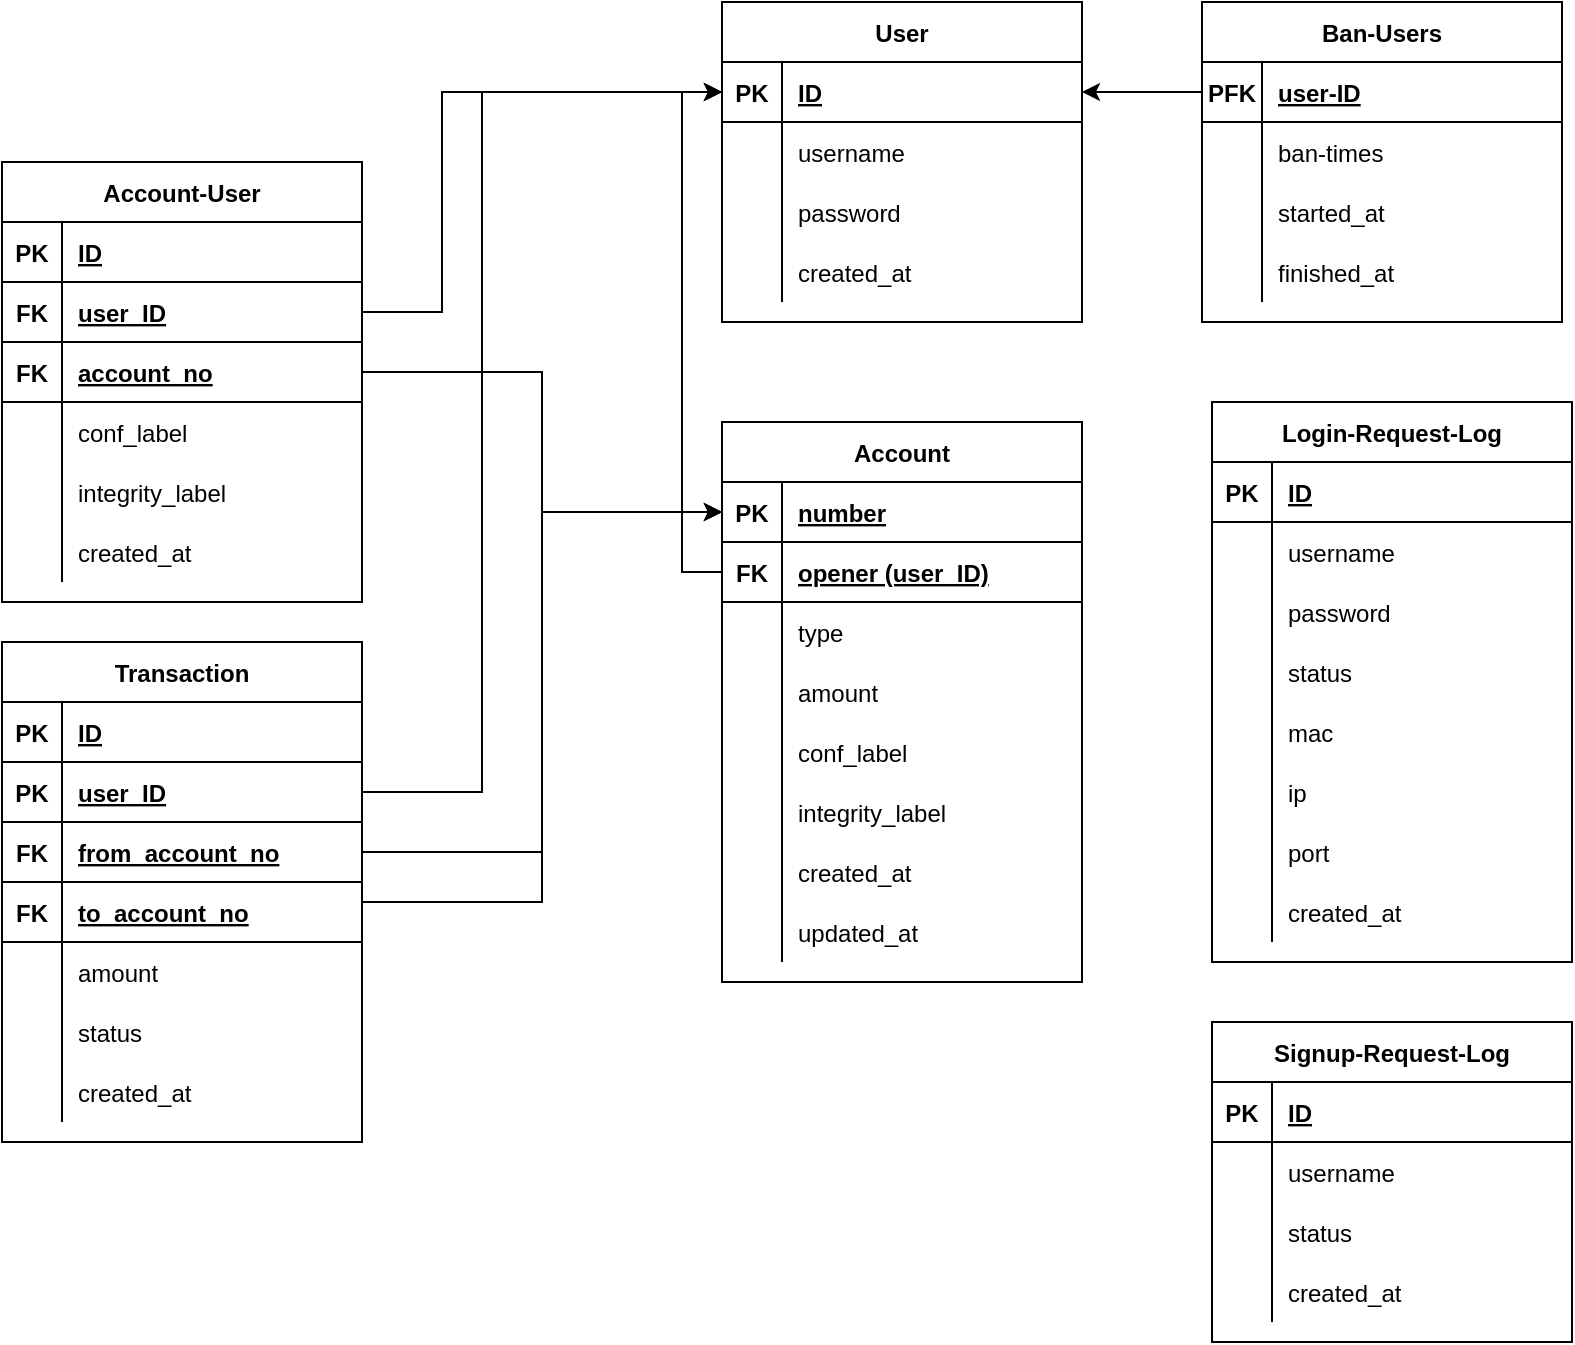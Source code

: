 <mxfile version="14.6.13" type="device"><diagram id="GqwguXFXtGPmnfYMjRIP" name="Page-1"><mxGraphModel dx="1422" dy="820" grid="1" gridSize="10" guides="1" tooltips="1" connect="1" arrows="1" fold="1" page="1" pageScale="1" pageWidth="850" pageHeight="1100" math="0" shadow="0"><root><mxCell id="0"/><mxCell id="1" parent="0"/><mxCell id="7In85iplF78f6FGEB32c-14" value="User" style="shape=table;startSize=30;container=1;collapsible=1;childLayout=tableLayout;fixedRows=1;rowLines=0;fontStyle=1;align=center;resizeLast=1;" vertex="1" parent="1"><mxGeometry x="380" y="50" width="180" height="160" as="geometry"/></mxCell><mxCell id="7In85iplF78f6FGEB32c-15" value="" style="shape=partialRectangle;collapsible=0;dropTarget=0;pointerEvents=0;fillColor=none;top=0;left=0;bottom=1;right=0;points=[[0,0.5],[1,0.5]];portConstraint=eastwest;" vertex="1" parent="7In85iplF78f6FGEB32c-14"><mxGeometry y="30" width="180" height="30" as="geometry"/></mxCell><mxCell id="7In85iplF78f6FGEB32c-16" value="PK" style="shape=partialRectangle;connectable=0;fillColor=none;top=0;left=0;bottom=0;right=0;fontStyle=1;overflow=hidden;" vertex="1" parent="7In85iplF78f6FGEB32c-15"><mxGeometry width="30" height="30" as="geometry"/></mxCell><mxCell id="7In85iplF78f6FGEB32c-17" value="ID" style="shape=partialRectangle;connectable=0;fillColor=none;top=0;left=0;bottom=0;right=0;align=left;spacingLeft=6;fontStyle=5;overflow=hidden;" vertex="1" parent="7In85iplF78f6FGEB32c-15"><mxGeometry x="30" width="150" height="30" as="geometry"/></mxCell><mxCell id="7In85iplF78f6FGEB32c-18" value="" style="shape=partialRectangle;collapsible=0;dropTarget=0;pointerEvents=0;fillColor=none;top=0;left=0;bottom=0;right=0;points=[[0,0.5],[1,0.5]];portConstraint=eastwest;" vertex="1" parent="7In85iplF78f6FGEB32c-14"><mxGeometry y="60" width="180" height="30" as="geometry"/></mxCell><mxCell id="7In85iplF78f6FGEB32c-19" value="" style="shape=partialRectangle;connectable=0;fillColor=none;top=0;left=0;bottom=0;right=0;editable=1;overflow=hidden;" vertex="1" parent="7In85iplF78f6FGEB32c-18"><mxGeometry width="30" height="30" as="geometry"/></mxCell><mxCell id="7In85iplF78f6FGEB32c-20" value="username" style="shape=partialRectangle;connectable=0;fillColor=none;top=0;left=0;bottom=0;right=0;align=left;spacingLeft=6;overflow=hidden;" vertex="1" parent="7In85iplF78f6FGEB32c-18"><mxGeometry x="30" width="150" height="30" as="geometry"/></mxCell><mxCell id="7In85iplF78f6FGEB32c-21" value="" style="shape=partialRectangle;collapsible=0;dropTarget=0;pointerEvents=0;fillColor=none;top=0;left=0;bottom=0;right=0;points=[[0,0.5],[1,0.5]];portConstraint=eastwest;" vertex="1" parent="7In85iplF78f6FGEB32c-14"><mxGeometry y="90" width="180" height="30" as="geometry"/></mxCell><mxCell id="7In85iplF78f6FGEB32c-22" value="" style="shape=partialRectangle;connectable=0;fillColor=none;top=0;left=0;bottom=0;right=0;editable=1;overflow=hidden;" vertex="1" parent="7In85iplF78f6FGEB32c-21"><mxGeometry width="30" height="30" as="geometry"/></mxCell><mxCell id="7In85iplF78f6FGEB32c-23" value="password" style="shape=partialRectangle;connectable=0;fillColor=none;top=0;left=0;bottom=0;right=0;align=left;spacingLeft=6;overflow=hidden;" vertex="1" parent="7In85iplF78f6FGEB32c-21"><mxGeometry x="30" width="150" height="30" as="geometry"/></mxCell><mxCell id="7In85iplF78f6FGEB32c-27" value="" style="shape=partialRectangle;collapsible=0;dropTarget=0;pointerEvents=0;fillColor=none;top=0;left=0;bottom=0;right=0;points=[[0,0.5],[1,0.5]];portConstraint=eastwest;" vertex="1" parent="7In85iplF78f6FGEB32c-14"><mxGeometry y="120" width="180" height="30" as="geometry"/></mxCell><mxCell id="7In85iplF78f6FGEB32c-28" value="" style="shape=partialRectangle;connectable=0;fillColor=none;top=0;left=0;bottom=0;right=0;editable=1;overflow=hidden;" vertex="1" parent="7In85iplF78f6FGEB32c-27"><mxGeometry width="30" height="30" as="geometry"/></mxCell><mxCell id="7In85iplF78f6FGEB32c-29" value="created_at" style="shape=partialRectangle;connectable=0;fillColor=none;top=0;left=0;bottom=0;right=0;align=left;spacingLeft=6;overflow=hidden;" vertex="1" parent="7In85iplF78f6FGEB32c-27"><mxGeometry x="30" width="150" height="30" as="geometry"/></mxCell><mxCell id="7In85iplF78f6FGEB32c-30" value="Signup-Request-Log" style="shape=table;startSize=30;container=1;collapsible=1;childLayout=tableLayout;fixedRows=1;rowLines=0;fontStyle=1;align=center;resizeLast=1;" vertex="1" parent="1"><mxGeometry x="625" y="560" width="180" height="160" as="geometry"/></mxCell><mxCell id="7In85iplF78f6FGEB32c-31" value="" style="shape=partialRectangle;collapsible=0;dropTarget=0;pointerEvents=0;fillColor=none;top=0;left=0;bottom=1;right=0;points=[[0,0.5],[1,0.5]];portConstraint=eastwest;" vertex="1" parent="7In85iplF78f6FGEB32c-30"><mxGeometry y="30" width="180" height="30" as="geometry"/></mxCell><mxCell id="7In85iplF78f6FGEB32c-32" value="PK" style="shape=partialRectangle;connectable=0;fillColor=none;top=0;left=0;bottom=0;right=0;fontStyle=1;overflow=hidden;" vertex="1" parent="7In85iplF78f6FGEB32c-31"><mxGeometry width="30" height="30" as="geometry"/></mxCell><mxCell id="7In85iplF78f6FGEB32c-33" value="ID" style="shape=partialRectangle;connectable=0;fillColor=none;top=0;left=0;bottom=0;right=0;align=left;spacingLeft=6;fontStyle=5;overflow=hidden;" vertex="1" parent="7In85iplF78f6FGEB32c-31"><mxGeometry x="30" width="150" height="30" as="geometry"/></mxCell><mxCell id="7In85iplF78f6FGEB32c-34" value="" style="shape=partialRectangle;collapsible=0;dropTarget=0;pointerEvents=0;fillColor=none;top=0;left=0;bottom=0;right=0;points=[[0,0.5],[1,0.5]];portConstraint=eastwest;" vertex="1" parent="7In85iplF78f6FGEB32c-30"><mxGeometry y="60" width="180" height="30" as="geometry"/></mxCell><mxCell id="7In85iplF78f6FGEB32c-35" value="" style="shape=partialRectangle;connectable=0;fillColor=none;top=0;left=0;bottom=0;right=0;editable=1;overflow=hidden;" vertex="1" parent="7In85iplF78f6FGEB32c-34"><mxGeometry width="30" height="30" as="geometry"/></mxCell><mxCell id="7In85iplF78f6FGEB32c-36" value="username" style="shape=partialRectangle;connectable=0;fillColor=none;top=0;left=0;bottom=0;right=0;align=left;spacingLeft=6;overflow=hidden;" vertex="1" parent="7In85iplF78f6FGEB32c-34"><mxGeometry x="30" width="150" height="30" as="geometry"/></mxCell><mxCell id="7In85iplF78f6FGEB32c-37" value="" style="shape=partialRectangle;collapsible=0;dropTarget=0;pointerEvents=0;fillColor=none;top=0;left=0;bottom=0;right=0;points=[[0,0.5],[1,0.5]];portConstraint=eastwest;" vertex="1" parent="7In85iplF78f6FGEB32c-30"><mxGeometry y="90" width="180" height="30" as="geometry"/></mxCell><mxCell id="7In85iplF78f6FGEB32c-38" value="" style="shape=partialRectangle;connectable=0;fillColor=none;top=0;left=0;bottom=0;right=0;editable=1;overflow=hidden;" vertex="1" parent="7In85iplF78f6FGEB32c-37"><mxGeometry width="30" height="30" as="geometry"/></mxCell><mxCell id="7In85iplF78f6FGEB32c-39" value="status" style="shape=partialRectangle;connectable=0;fillColor=none;top=0;left=0;bottom=0;right=0;align=left;spacingLeft=6;overflow=hidden;" vertex="1" parent="7In85iplF78f6FGEB32c-37"><mxGeometry x="30" width="150" height="30" as="geometry"/></mxCell><mxCell id="7In85iplF78f6FGEB32c-40" value="" style="shape=partialRectangle;collapsible=0;dropTarget=0;pointerEvents=0;fillColor=none;top=0;left=0;bottom=0;right=0;points=[[0,0.5],[1,0.5]];portConstraint=eastwest;" vertex="1" parent="7In85iplF78f6FGEB32c-30"><mxGeometry y="120" width="180" height="30" as="geometry"/></mxCell><mxCell id="7In85iplF78f6FGEB32c-41" value="" style="shape=partialRectangle;connectable=0;fillColor=none;top=0;left=0;bottom=0;right=0;editable=1;overflow=hidden;" vertex="1" parent="7In85iplF78f6FGEB32c-40"><mxGeometry width="30" height="30" as="geometry"/></mxCell><mxCell id="7In85iplF78f6FGEB32c-42" value="created_at" style="shape=partialRectangle;connectable=0;fillColor=none;top=0;left=0;bottom=0;right=0;align=left;spacingLeft=6;overflow=hidden;" vertex="1" parent="7In85iplF78f6FGEB32c-40"><mxGeometry x="30" width="150" height="30" as="geometry"/></mxCell><mxCell id="7In85iplF78f6FGEB32c-69" value="Login-Request-Log" style="shape=table;startSize=30;container=1;collapsible=1;childLayout=tableLayout;fixedRows=1;rowLines=0;fontStyle=1;align=center;resizeLast=1;" vertex="1" parent="1"><mxGeometry x="625" y="250" width="180" height="280" as="geometry"/></mxCell><mxCell id="7In85iplF78f6FGEB32c-70" value="" style="shape=partialRectangle;collapsible=0;dropTarget=0;pointerEvents=0;fillColor=none;top=0;left=0;bottom=1;right=0;points=[[0,0.5],[1,0.5]];portConstraint=eastwest;" vertex="1" parent="7In85iplF78f6FGEB32c-69"><mxGeometry y="30" width="180" height="30" as="geometry"/></mxCell><mxCell id="7In85iplF78f6FGEB32c-71" value="PK" style="shape=partialRectangle;connectable=0;fillColor=none;top=0;left=0;bottom=0;right=0;fontStyle=1;overflow=hidden;" vertex="1" parent="7In85iplF78f6FGEB32c-70"><mxGeometry width="30" height="30" as="geometry"/></mxCell><mxCell id="7In85iplF78f6FGEB32c-72" value="ID" style="shape=partialRectangle;connectable=0;fillColor=none;top=0;left=0;bottom=0;right=0;align=left;spacingLeft=6;fontStyle=5;overflow=hidden;" vertex="1" parent="7In85iplF78f6FGEB32c-70"><mxGeometry x="30" width="150" height="30" as="geometry"/></mxCell><mxCell id="7In85iplF78f6FGEB32c-73" value="" style="shape=partialRectangle;collapsible=0;dropTarget=0;pointerEvents=0;fillColor=none;top=0;left=0;bottom=0;right=0;points=[[0,0.5],[1,0.5]];portConstraint=eastwest;" vertex="1" parent="7In85iplF78f6FGEB32c-69"><mxGeometry y="60" width="180" height="30" as="geometry"/></mxCell><mxCell id="7In85iplF78f6FGEB32c-74" value="" style="shape=partialRectangle;connectable=0;fillColor=none;top=0;left=0;bottom=0;right=0;editable=1;overflow=hidden;" vertex="1" parent="7In85iplF78f6FGEB32c-73"><mxGeometry width="30" height="30" as="geometry"/></mxCell><mxCell id="7In85iplF78f6FGEB32c-75" value="username" style="shape=partialRectangle;connectable=0;fillColor=none;top=0;left=0;bottom=0;right=0;align=left;spacingLeft=6;overflow=hidden;" vertex="1" parent="7In85iplF78f6FGEB32c-73"><mxGeometry x="30" width="150" height="30" as="geometry"/></mxCell><mxCell id="7In85iplF78f6FGEB32c-82" value="" style="shape=partialRectangle;collapsible=0;dropTarget=0;pointerEvents=0;fillColor=none;top=0;left=0;bottom=0;right=0;points=[[0,0.5],[1,0.5]];portConstraint=eastwest;" vertex="1" parent="7In85iplF78f6FGEB32c-69"><mxGeometry y="90" width="180" height="30" as="geometry"/></mxCell><mxCell id="7In85iplF78f6FGEB32c-83" value="" style="shape=partialRectangle;connectable=0;fillColor=none;top=0;left=0;bottom=0;right=0;editable=1;overflow=hidden;" vertex="1" parent="7In85iplF78f6FGEB32c-82"><mxGeometry width="30" height="30" as="geometry"/></mxCell><mxCell id="7In85iplF78f6FGEB32c-84" value="password" style="shape=partialRectangle;connectable=0;fillColor=none;top=0;left=0;bottom=0;right=0;align=left;spacingLeft=6;overflow=hidden;" vertex="1" parent="7In85iplF78f6FGEB32c-82"><mxGeometry x="30" width="150" height="30" as="geometry"/></mxCell><mxCell id="7In85iplF78f6FGEB32c-76" value="" style="shape=partialRectangle;collapsible=0;dropTarget=0;pointerEvents=0;fillColor=none;top=0;left=0;bottom=0;right=0;points=[[0,0.5],[1,0.5]];portConstraint=eastwest;" vertex="1" parent="7In85iplF78f6FGEB32c-69"><mxGeometry y="120" width="180" height="30" as="geometry"/></mxCell><mxCell id="7In85iplF78f6FGEB32c-77" value="" style="shape=partialRectangle;connectable=0;fillColor=none;top=0;left=0;bottom=0;right=0;editable=1;overflow=hidden;" vertex="1" parent="7In85iplF78f6FGEB32c-76"><mxGeometry width="30" height="30" as="geometry"/></mxCell><mxCell id="7In85iplF78f6FGEB32c-78" value="status" style="shape=partialRectangle;connectable=0;fillColor=none;top=0;left=0;bottom=0;right=0;align=left;spacingLeft=6;overflow=hidden;" vertex="1" parent="7In85iplF78f6FGEB32c-76"><mxGeometry x="30" width="150" height="30" as="geometry"/></mxCell><mxCell id="7In85iplF78f6FGEB32c-91" value="" style="shape=partialRectangle;collapsible=0;dropTarget=0;pointerEvents=0;fillColor=none;top=0;left=0;bottom=0;right=0;points=[[0,0.5],[1,0.5]];portConstraint=eastwest;" vertex="1" parent="7In85iplF78f6FGEB32c-69"><mxGeometry y="150" width="180" height="30" as="geometry"/></mxCell><mxCell id="7In85iplF78f6FGEB32c-92" value="" style="shape=partialRectangle;connectable=0;fillColor=none;top=0;left=0;bottom=0;right=0;editable=1;overflow=hidden;" vertex="1" parent="7In85iplF78f6FGEB32c-91"><mxGeometry width="30" height="30" as="geometry"/></mxCell><mxCell id="7In85iplF78f6FGEB32c-93" value="mac" style="shape=partialRectangle;connectable=0;fillColor=none;top=0;left=0;bottom=0;right=0;align=left;spacingLeft=6;overflow=hidden;" vertex="1" parent="7In85iplF78f6FGEB32c-91"><mxGeometry x="30" width="150" height="30" as="geometry"/></mxCell><mxCell id="7In85iplF78f6FGEB32c-85" value="" style="shape=partialRectangle;collapsible=0;dropTarget=0;pointerEvents=0;fillColor=none;top=0;left=0;bottom=0;right=0;points=[[0,0.5],[1,0.5]];portConstraint=eastwest;" vertex="1" parent="7In85iplF78f6FGEB32c-69"><mxGeometry y="180" width="180" height="30" as="geometry"/></mxCell><mxCell id="7In85iplF78f6FGEB32c-86" value="" style="shape=partialRectangle;connectable=0;fillColor=none;top=0;left=0;bottom=0;right=0;editable=1;overflow=hidden;" vertex="1" parent="7In85iplF78f6FGEB32c-85"><mxGeometry width="30" height="30" as="geometry"/></mxCell><mxCell id="7In85iplF78f6FGEB32c-87" value="ip" style="shape=partialRectangle;connectable=0;fillColor=none;top=0;left=0;bottom=0;right=0;align=left;spacingLeft=6;overflow=hidden;" vertex="1" parent="7In85iplF78f6FGEB32c-85"><mxGeometry x="30" width="150" height="30" as="geometry"/></mxCell><mxCell id="7In85iplF78f6FGEB32c-88" value="" style="shape=partialRectangle;collapsible=0;dropTarget=0;pointerEvents=0;fillColor=none;top=0;left=0;bottom=0;right=0;points=[[0,0.5],[1,0.5]];portConstraint=eastwest;" vertex="1" parent="7In85iplF78f6FGEB32c-69"><mxGeometry y="210" width="180" height="30" as="geometry"/></mxCell><mxCell id="7In85iplF78f6FGEB32c-89" value="" style="shape=partialRectangle;connectable=0;fillColor=none;top=0;left=0;bottom=0;right=0;editable=1;overflow=hidden;" vertex="1" parent="7In85iplF78f6FGEB32c-88"><mxGeometry width="30" height="30" as="geometry"/></mxCell><mxCell id="7In85iplF78f6FGEB32c-90" value="port" style="shape=partialRectangle;connectable=0;fillColor=none;top=0;left=0;bottom=0;right=0;align=left;spacingLeft=6;overflow=hidden;" vertex="1" parent="7In85iplF78f6FGEB32c-88"><mxGeometry x="30" width="150" height="30" as="geometry"/></mxCell><mxCell id="7In85iplF78f6FGEB32c-79" value="" style="shape=partialRectangle;collapsible=0;dropTarget=0;pointerEvents=0;fillColor=none;top=0;left=0;bottom=0;right=0;points=[[0,0.5],[1,0.5]];portConstraint=eastwest;" vertex="1" parent="7In85iplF78f6FGEB32c-69"><mxGeometry y="240" width="180" height="30" as="geometry"/></mxCell><mxCell id="7In85iplF78f6FGEB32c-80" value="" style="shape=partialRectangle;connectable=0;fillColor=none;top=0;left=0;bottom=0;right=0;editable=1;overflow=hidden;" vertex="1" parent="7In85iplF78f6FGEB32c-79"><mxGeometry width="30" height="30" as="geometry"/></mxCell><mxCell id="7In85iplF78f6FGEB32c-81" value="created_at" style="shape=partialRectangle;connectable=0;fillColor=none;top=0;left=0;bottom=0;right=0;align=left;spacingLeft=6;overflow=hidden;" vertex="1" parent="7In85iplF78f6FGEB32c-79"><mxGeometry x="30" width="150" height="30" as="geometry"/></mxCell><mxCell id="7In85iplF78f6FGEB32c-94" value="Ban-Users" style="shape=table;startSize=30;container=1;collapsible=1;childLayout=tableLayout;fixedRows=1;rowLines=0;fontStyle=1;align=center;resizeLast=1;" vertex="1" parent="1"><mxGeometry x="620" y="50" width="180" height="160" as="geometry"/></mxCell><mxCell id="7In85iplF78f6FGEB32c-95" value="" style="shape=partialRectangle;collapsible=0;dropTarget=0;pointerEvents=0;fillColor=none;top=0;left=0;bottom=1;right=0;points=[[0,0.5],[1,0.5]];portConstraint=eastwest;" vertex="1" parent="7In85iplF78f6FGEB32c-94"><mxGeometry y="30" width="180" height="30" as="geometry"/></mxCell><mxCell id="7In85iplF78f6FGEB32c-96" value="PFK" style="shape=partialRectangle;connectable=0;fillColor=none;top=0;left=0;bottom=0;right=0;fontStyle=1;overflow=hidden;" vertex="1" parent="7In85iplF78f6FGEB32c-95"><mxGeometry width="30" height="30" as="geometry"/></mxCell><mxCell id="7In85iplF78f6FGEB32c-97" value="user-ID" style="shape=partialRectangle;connectable=0;fillColor=none;top=0;left=0;bottom=0;right=0;align=left;spacingLeft=6;fontStyle=5;overflow=hidden;" vertex="1" parent="7In85iplF78f6FGEB32c-95"><mxGeometry x="30" width="150" height="30" as="geometry"/></mxCell><mxCell id="7In85iplF78f6FGEB32c-107" value="" style="shape=partialRectangle;collapsible=0;dropTarget=0;pointerEvents=0;fillColor=none;top=0;left=0;bottom=0;right=0;points=[[0,0.5],[1,0.5]];portConstraint=eastwest;" vertex="1" parent="7In85iplF78f6FGEB32c-94"><mxGeometry y="60" width="180" height="30" as="geometry"/></mxCell><mxCell id="7In85iplF78f6FGEB32c-108" value="" style="shape=partialRectangle;connectable=0;fillColor=none;top=0;left=0;bottom=0;right=0;editable=1;overflow=hidden;" vertex="1" parent="7In85iplF78f6FGEB32c-107"><mxGeometry width="30" height="30" as="geometry"/></mxCell><mxCell id="7In85iplF78f6FGEB32c-109" value="ban-times" style="shape=partialRectangle;connectable=0;fillColor=none;top=0;left=0;bottom=0;right=0;align=left;spacingLeft=6;overflow=hidden;" vertex="1" parent="7In85iplF78f6FGEB32c-107"><mxGeometry x="30" width="150" height="30" as="geometry"/></mxCell><mxCell id="7In85iplF78f6FGEB32c-104" value="" style="shape=partialRectangle;collapsible=0;dropTarget=0;pointerEvents=0;fillColor=none;top=0;left=0;bottom=0;right=0;points=[[0,0.5],[1,0.5]];portConstraint=eastwest;" vertex="1" parent="7In85iplF78f6FGEB32c-94"><mxGeometry y="90" width="180" height="30" as="geometry"/></mxCell><mxCell id="7In85iplF78f6FGEB32c-105" value="" style="shape=partialRectangle;connectable=0;fillColor=none;top=0;left=0;bottom=0;right=0;editable=1;overflow=hidden;" vertex="1" parent="7In85iplF78f6FGEB32c-104"><mxGeometry width="30" height="30" as="geometry"/></mxCell><mxCell id="7In85iplF78f6FGEB32c-106" value="started_at" style="shape=partialRectangle;connectable=0;fillColor=none;top=0;left=0;bottom=0;right=0;align=left;spacingLeft=6;overflow=hidden;" vertex="1" parent="7In85iplF78f6FGEB32c-104"><mxGeometry x="30" width="150" height="30" as="geometry"/></mxCell><mxCell id="7In85iplF78f6FGEB32c-110" value="" style="shape=partialRectangle;collapsible=0;dropTarget=0;pointerEvents=0;fillColor=none;top=0;left=0;bottom=0;right=0;points=[[0,0.5],[1,0.5]];portConstraint=eastwest;" vertex="1" parent="7In85iplF78f6FGEB32c-94"><mxGeometry y="120" width="180" height="30" as="geometry"/></mxCell><mxCell id="7In85iplF78f6FGEB32c-111" value="" style="shape=partialRectangle;connectable=0;fillColor=none;top=0;left=0;bottom=0;right=0;editable=1;overflow=hidden;" vertex="1" parent="7In85iplF78f6FGEB32c-110"><mxGeometry width="30" height="30" as="geometry"/></mxCell><mxCell id="7In85iplF78f6FGEB32c-112" value="finished_at" style="shape=partialRectangle;connectable=0;fillColor=none;top=0;left=0;bottom=0;right=0;align=left;spacingLeft=6;overflow=hidden;" vertex="1" parent="7In85iplF78f6FGEB32c-110"><mxGeometry x="30" width="150" height="30" as="geometry"/></mxCell><mxCell id="7In85iplF78f6FGEB32c-113" value="Account" style="shape=table;startSize=30;container=1;collapsible=1;childLayout=tableLayout;fixedRows=1;rowLines=0;fontStyle=1;align=center;resizeLast=1;" vertex="1" parent="1"><mxGeometry x="380" y="260" width="180" height="280" as="geometry"/></mxCell><mxCell id="7In85iplF78f6FGEB32c-114" value="" style="shape=partialRectangle;collapsible=0;dropTarget=0;pointerEvents=0;fillColor=none;top=0;left=0;bottom=1;right=0;points=[[0,0.5],[1,0.5]];portConstraint=eastwest;" vertex="1" parent="7In85iplF78f6FGEB32c-113"><mxGeometry y="30" width="180" height="30" as="geometry"/></mxCell><mxCell id="7In85iplF78f6FGEB32c-115" value="PK" style="shape=partialRectangle;connectable=0;fillColor=none;top=0;left=0;bottom=0;right=0;fontStyle=1;overflow=hidden;" vertex="1" parent="7In85iplF78f6FGEB32c-114"><mxGeometry width="30" height="30" as="geometry"/></mxCell><mxCell id="7In85iplF78f6FGEB32c-116" value="number" style="shape=partialRectangle;connectable=0;fillColor=none;top=0;left=0;bottom=0;right=0;align=left;spacingLeft=6;fontStyle=5;overflow=hidden;" vertex="1" parent="7In85iplF78f6FGEB32c-114"><mxGeometry x="30" width="150" height="30" as="geometry"/></mxCell><mxCell id="7In85iplF78f6FGEB32c-135" value="" style="shape=partialRectangle;collapsible=0;dropTarget=0;pointerEvents=0;fillColor=none;top=0;left=0;bottom=1;right=0;points=[[0,0.5],[1,0.5]];portConstraint=eastwest;" vertex="1" parent="7In85iplF78f6FGEB32c-113"><mxGeometry y="60" width="180" height="30" as="geometry"/></mxCell><mxCell id="7In85iplF78f6FGEB32c-136" value="FK" style="shape=partialRectangle;connectable=0;fillColor=none;top=0;left=0;bottom=0;right=0;fontStyle=1;overflow=hidden;" vertex="1" parent="7In85iplF78f6FGEB32c-135"><mxGeometry width="30" height="30" as="geometry"/></mxCell><mxCell id="7In85iplF78f6FGEB32c-137" value="opener (user_ID)" style="shape=partialRectangle;connectable=0;fillColor=none;top=0;left=0;bottom=0;right=0;align=left;spacingLeft=6;fontStyle=5;overflow=hidden;" vertex="1" parent="7In85iplF78f6FGEB32c-135"><mxGeometry x="30" width="150" height="30" as="geometry"/></mxCell><mxCell id="7In85iplF78f6FGEB32c-117" value="" style="shape=partialRectangle;collapsible=0;dropTarget=0;pointerEvents=0;fillColor=none;top=0;left=0;bottom=0;right=0;points=[[0,0.5],[1,0.5]];portConstraint=eastwest;" vertex="1" parent="7In85iplF78f6FGEB32c-113"><mxGeometry y="90" width="180" height="30" as="geometry"/></mxCell><mxCell id="7In85iplF78f6FGEB32c-118" value="" style="shape=partialRectangle;connectable=0;fillColor=none;top=0;left=0;bottom=0;right=0;editable=1;overflow=hidden;" vertex="1" parent="7In85iplF78f6FGEB32c-117"><mxGeometry width="30" height="30" as="geometry"/></mxCell><mxCell id="7In85iplF78f6FGEB32c-119" value="type" style="shape=partialRectangle;connectable=0;fillColor=none;top=0;left=0;bottom=0;right=0;align=left;spacingLeft=6;overflow=hidden;" vertex="1" parent="7In85iplF78f6FGEB32c-117"><mxGeometry x="30" width="150" height="30" as="geometry"/></mxCell><mxCell id="7In85iplF78f6FGEB32c-120" value="" style="shape=partialRectangle;collapsible=0;dropTarget=0;pointerEvents=0;fillColor=none;top=0;left=0;bottom=0;right=0;points=[[0,0.5],[1,0.5]];portConstraint=eastwest;" vertex="1" parent="7In85iplF78f6FGEB32c-113"><mxGeometry y="120" width="180" height="30" as="geometry"/></mxCell><mxCell id="7In85iplF78f6FGEB32c-121" value="" style="shape=partialRectangle;connectable=0;fillColor=none;top=0;left=0;bottom=0;right=0;editable=1;overflow=hidden;" vertex="1" parent="7In85iplF78f6FGEB32c-120"><mxGeometry width="30" height="30" as="geometry"/></mxCell><mxCell id="7In85iplF78f6FGEB32c-122" value="amount" style="shape=partialRectangle;connectable=0;fillColor=none;top=0;left=0;bottom=0;right=0;align=left;spacingLeft=6;overflow=hidden;" vertex="1" parent="7In85iplF78f6FGEB32c-120"><mxGeometry x="30" width="150" height="30" as="geometry"/></mxCell><mxCell id="7In85iplF78f6FGEB32c-126" value="" style="shape=partialRectangle;collapsible=0;dropTarget=0;pointerEvents=0;fillColor=none;top=0;left=0;bottom=0;right=0;points=[[0,0.5],[1,0.5]];portConstraint=eastwest;" vertex="1" parent="7In85iplF78f6FGEB32c-113"><mxGeometry y="150" width="180" height="30" as="geometry"/></mxCell><mxCell id="7In85iplF78f6FGEB32c-127" value="" style="shape=partialRectangle;connectable=0;fillColor=none;top=0;left=0;bottom=0;right=0;editable=1;overflow=hidden;" vertex="1" parent="7In85iplF78f6FGEB32c-126"><mxGeometry width="30" height="30" as="geometry"/></mxCell><mxCell id="7In85iplF78f6FGEB32c-128" value="conf_label" style="shape=partialRectangle;connectable=0;fillColor=none;top=0;left=0;bottom=0;right=0;align=left;spacingLeft=6;overflow=hidden;" vertex="1" parent="7In85iplF78f6FGEB32c-126"><mxGeometry x="30" width="150" height="30" as="geometry"/></mxCell><mxCell id="7In85iplF78f6FGEB32c-129" value="" style="shape=partialRectangle;collapsible=0;dropTarget=0;pointerEvents=0;fillColor=none;top=0;left=0;bottom=0;right=0;points=[[0,0.5],[1,0.5]];portConstraint=eastwest;" vertex="1" parent="7In85iplF78f6FGEB32c-113"><mxGeometry y="180" width="180" height="30" as="geometry"/></mxCell><mxCell id="7In85iplF78f6FGEB32c-130" value="" style="shape=partialRectangle;connectable=0;fillColor=none;top=0;left=0;bottom=0;right=0;editable=1;overflow=hidden;" vertex="1" parent="7In85iplF78f6FGEB32c-129"><mxGeometry width="30" height="30" as="geometry"/></mxCell><mxCell id="7In85iplF78f6FGEB32c-131" value="integrity_label" style="shape=partialRectangle;connectable=0;fillColor=none;top=0;left=0;bottom=0;right=0;align=left;spacingLeft=6;overflow=hidden;" vertex="1" parent="7In85iplF78f6FGEB32c-129"><mxGeometry x="30" width="150" height="30" as="geometry"/></mxCell><mxCell id="7In85iplF78f6FGEB32c-123" value="" style="shape=partialRectangle;collapsible=0;dropTarget=0;pointerEvents=0;fillColor=none;top=0;left=0;bottom=0;right=0;points=[[0,0.5],[1,0.5]];portConstraint=eastwest;" vertex="1" parent="7In85iplF78f6FGEB32c-113"><mxGeometry y="210" width="180" height="30" as="geometry"/></mxCell><mxCell id="7In85iplF78f6FGEB32c-124" value="" style="shape=partialRectangle;connectable=0;fillColor=none;top=0;left=0;bottom=0;right=0;editable=1;overflow=hidden;" vertex="1" parent="7In85iplF78f6FGEB32c-123"><mxGeometry width="30" height="30" as="geometry"/></mxCell><mxCell id="7In85iplF78f6FGEB32c-125" value="created_at" style="shape=partialRectangle;connectable=0;fillColor=none;top=0;left=0;bottom=0;right=0;align=left;spacingLeft=6;overflow=hidden;" vertex="1" parent="7In85iplF78f6FGEB32c-123"><mxGeometry x="30" width="150" height="30" as="geometry"/></mxCell><mxCell id="7In85iplF78f6FGEB32c-195" value="" style="shape=partialRectangle;collapsible=0;dropTarget=0;pointerEvents=0;fillColor=none;top=0;left=0;bottom=0;right=0;points=[[0,0.5],[1,0.5]];portConstraint=eastwest;" vertex="1" parent="7In85iplF78f6FGEB32c-113"><mxGeometry y="240" width="180" height="30" as="geometry"/></mxCell><mxCell id="7In85iplF78f6FGEB32c-196" value="" style="shape=partialRectangle;connectable=0;fillColor=none;top=0;left=0;bottom=0;right=0;editable=1;overflow=hidden;" vertex="1" parent="7In85iplF78f6FGEB32c-195"><mxGeometry width="30" height="30" as="geometry"/></mxCell><mxCell id="7In85iplF78f6FGEB32c-197" value="updated_at" style="shape=partialRectangle;connectable=0;fillColor=none;top=0;left=0;bottom=0;right=0;align=left;spacingLeft=6;overflow=hidden;" vertex="1" parent="7In85iplF78f6FGEB32c-195"><mxGeometry x="30" width="150" height="30" as="geometry"/></mxCell><mxCell id="7In85iplF78f6FGEB32c-141" style="edgeStyle=orthogonalEdgeStyle;rounded=0;orthogonalLoop=1;jettySize=auto;html=1;entryX=0;entryY=0.5;entryDx=0;entryDy=0;" edge="1" parent="1" source="7In85iplF78f6FGEB32c-135" target="7In85iplF78f6FGEB32c-15"><mxGeometry relative="1" as="geometry"/></mxCell><mxCell id="7In85iplF78f6FGEB32c-142" style="edgeStyle=orthogonalEdgeStyle;rounded=0;orthogonalLoop=1;jettySize=auto;html=1;exitX=0;exitY=0.5;exitDx=0;exitDy=0;" edge="1" parent="1" source="7In85iplF78f6FGEB32c-95" target="7In85iplF78f6FGEB32c-15"><mxGeometry relative="1" as="geometry"/></mxCell><mxCell id="7In85iplF78f6FGEB32c-143" value="Account-User" style="shape=table;startSize=30;container=1;collapsible=1;childLayout=tableLayout;fixedRows=1;rowLines=0;fontStyle=1;align=center;resizeLast=1;" vertex="1" parent="1"><mxGeometry x="20" y="130" width="180" height="220" as="geometry"/></mxCell><mxCell id="7In85iplF78f6FGEB32c-144" value="" style="shape=partialRectangle;collapsible=0;dropTarget=0;pointerEvents=0;fillColor=none;top=0;left=0;bottom=1;right=0;points=[[0,0.5],[1,0.5]];portConstraint=eastwest;" vertex="1" parent="7In85iplF78f6FGEB32c-143"><mxGeometry y="30" width="180" height="30" as="geometry"/></mxCell><mxCell id="7In85iplF78f6FGEB32c-145" value="PK" style="shape=partialRectangle;connectable=0;fillColor=none;top=0;left=0;bottom=0;right=0;fontStyle=1;overflow=hidden;" vertex="1" parent="7In85iplF78f6FGEB32c-144"><mxGeometry width="30" height="30" as="geometry"/></mxCell><mxCell id="7In85iplF78f6FGEB32c-146" value="ID" style="shape=partialRectangle;connectable=0;fillColor=none;top=0;left=0;bottom=0;right=0;align=left;spacingLeft=6;fontStyle=5;overflow=hidden;" vertex="1" parent="7In85iplF78f6FGEB32c-144"><mxGeometry x="30" width="150" height="30" as="geometry"/></mxCell><mxCell id="7In85iplF78f6FGEB32c-159" value="" style="shape=partialRectangle;collapsible=0;dropTarget=0;pointerEvents=0;fillColor=none;top=0;left=0;bottom=1;right=0;points=[[0,0.5],[1,0.5]];portConstraint=eastwest;" vertex="1" parent="7In85iplF78f6FGEB32c-143"><mxGeometry y="60" width="180" height="30" as="geometry"/></mxCell><mxCell id="7In85iplF78f6FGEB32c-160" value="FK" style="shape=partialRectangle;connectable=0;fillColor=none;top=0;left=0;bottom=0;right=0;fontStyle=1;overflow=hidden;" vertex="1" parent="7In85iplF78f6FGEB32c-159"><mxGeometry width="30" height="30" as="geometry"/></mxCell><mxCell id="7In85iplF78f6FGEB32c-161" value="user_ID" style="shape=partialRectangle;connectable=0;fillColor=none;top=0;left=0;bottom=0;right=0;align=left;spacingLeft=6;fontStyle=5;overflow=hidden;" vertex="1" parent="7In85iplF78f6FGEB32c-159"><mxGeometry x="30" width="150" height="30" as="geometry"/></mxCell><mxCell id="7In85iplF78f6FGEB32c-156" value="" style="shape=partialRectangle;collapsible=0;dropTarget=0;pointerEvents=0;fillColor=none;top=0;left=0;bottom=1;right=0;points=[[0,0.5],[1,0.5]];portConstraint=eastwest;" vertex="1" parent="7In85iplF78f6FGEB32c-143"><mxGeometry y="90" width="180" height="30" as="geometry"/></mxCell><mxCell id="7In85iplF78f6FGEB32c-157" value="FK" style="shape=partialRectangle;connectable=0;fillColor=none;top=0;left=0;bottom=0;right=0;fontStyle=1;overflow=hidden;" vertex="1" parent="7In85iplF78f6FGEB32c-156"><mxGeometry width="30" height="30" as="geometry"/></mxCell><mxCell id="7In85iplF78f6FGEB32c-158" value="account_no" style="shape=partialRectangle;connectable=0;fillColor=none;top=0;left=0;bottom=0;right=0;align=left;spacingLeft=6;fontStyle=5;overflow=hidden;" vertex="1" parent="7In85iplF78f6FGEB32c-156"><mxGeometry x="30" width="150" height="30" as="geometry"/></mxCell><mxCell id="7In85iplF78f6FGEB32c-147" value="" style="shape=partialRectangle;collapsible=0;dropTarget=0;pointerEvents=0;fillColor=none;top=0;left=0;bottom=0;right=0;points=[[0,0.5],[1,0.5]];portConstraint=eastwest;" vertex="1" parent="7In85iplF78f6FGEB32c-143"><mxGeometry y="120" width="180" height="30" as="geometry"/></mxCell><mxCell id="7In85iplF78f6FGEB32c-148" value="" style="shape=partialRectangle;connectable=0;fillColor=none;top=0;left=0;bottom=0;right=0;editable=1;overflow=hidden;" vertex="1" parent="7In85iplF78f6FGEB32c-147"><mxGeometry width="30" height="30" as="geometry"/></mxCell><mxCell id="7In85iplF78f6FGEB32c-149" value="conf_label" style="shape=partialRectangle;connectable=0;fillColor=none;top=0;left=0;bottom=0;right=0;align=left;spacingLeft=6;overflow=hidden;" vertex="1" parent="7In85iplF78f6FGEB32c-147"><mxGeometry x="30" width="150" height="30" as="geometry"/></mxCell><mxCell id="7In85iplF78f6FGEB32c-150" value="" style="shape=partialRectangle;collapsible=0;dropTarget=0;pointerEvents=0;fillColor=none;top=0;left=0;bottom=0;right=0;points=[[0,0.5],[1,0.5]];portConstraint=eastwest;" vertex="1" parent="7In85iplF78f6FGEB32c-143"><mxGeometry y="150" width="180" height="30" as="geometry"/></mxCell><mxCell id="7In85iplF78f6FGEB32c-151" value="" style="shape=partialRectangle;connectable=0;fillColor=none;top=0;left=0;bottom=0;right=0;editable=1;overflow=hidden;" vertex="1" parent="7In85iplF78f6FGEB32c-150"><mxGeometry width="30" height="30" as="geometry"/></mxCell><mxCell id="7In85iplF78f6FGEB32c-152" value="integrity_label" style="shape=partialRectangle;connectable=0;fillColor=none;top=0;left=0;bottom=0;right=0;align=left;spacingLeft=6;overflow=hidden;" vertex="1" parent="7In85iplF78f6FGEB32c-150"><mxGeometry x="30" width="150" height="30" as="geometry"/></mxCell><mxCell id="7In85iplF78f6FGEB32c-153" value="" style="shape=partialRectangle;collapsible=0;dropTarget=0;pointerEvents=0;fillColor=none;top=0;left=0;bottom=0;right=0;points=[[0,0.5],[1,0.5]];portConstraint=eastwest;" vertex="1" parent="7In85iplF78f6FGEB32c-143"><mxGeometry y="180" width="180" height="30" as="geometry"/></mxCell><mxCell id="7In85iplF78f6FGEB32c-154" value="" style="shape=partialRectangle;connectable=0;fillColor=none;top=0;left=0;bottom=0;right=0;editable=1;overflow=hidden;" vertex="1" parent="7In85iplF78f6FGEB32c-153"><mxGeometry width="30" height="30" as="geometry"/></mxCell><mxCell id="7In85iplF78f6FGEB32c-155" value="created_at" style="shape=partialRectangle;connectable=0;fillColor=none;top=0;left=0;bottom=0;right=0;align=left;spacingLeft=6;overflow=hidden;" vertex="1" parent="7In85iplF78f6FGEB32c-153"><mxGeometry x="30" width="150" height="30" as="geometry"/></mxCell><mxCell id="7In85iplF78f6FGEB32c-162" style="edgeStyle=orthogonalEdgeStyle;rounded=0;orthogonalLoop=1;jettySize=auto;html=1;entryX=0;entryY=0.5;entryDx=0;entryDy=0;" edge="1" parent="1" source="7In85iplF78f6FGEB32c-156" target="7In85iplF78f6FGEB32c-114"><mxGeometry relative="1" as="geometry"/></mxCell><mxCell id="7In85iplF78f6FGEB32c-163" style="edgeStyle=orthogonalEdgeStyle;rounded=0;orthogonalLoop=1;jettySize=auto;html=1;entryX=0;entryY=0.5;entryDx=0;entryDy=0;exitX=1;exitY=0.5;exitDx=0;exitDy=0;" edge="1" parent="1" source="7In85iplF78f6FGEB32c-159" target="7In85iplF78f6FGEB32c-15"><mxGeometry relative="1" as="geometry"><Array as="points"><mxPoint x="240" y="205"/><mxPoint x="240" y="95"/></Array></mxGeometry></mxCell><mxCell id="7In85iplF78f6FGEB32c-164" value="Transaction" style="shape=table;startSize=30;container=1;collapsible=1;childLayout=tableLayout;fixedRows=1;rowLines=0;fontStyle=1;align=center;resizeLast=1;" vertex="1" parent="1"><mxGeometry x="20" y="370" width="180" height="250" as="geometry"/></mxCell><mxCell id="7In85iplF78f6FGEB32c-165" value="" style="shape=partialRectangle;collapsible=0;dropTarget=0;pointerEvents=0;fillColor=none;top=0;left=0;bottom=1;right=0;points=[[0,0.5],[1,0.5]];portConstraint=eastwest;" vertex="1" parent="7In85iplF78f6FGEB32c-164"><mxGeometry y="30" width="180" height="30" as="geometry"/></mxCell><mxCell id="7In85iplF78f6FGEB32c-166" value="PK" style="shape=partialRectangle;connectable=0;fillColor=none;top=0;left=0;bottom=0;right=0;fontStyle=1;overflow=hidden;" vertex="1" parent="7In85iplF78f6FGEB32c-165"><mxGeometry width="30" height="30" as="geometry"/></mxCell><mxCell id="7In85iplF78f6FGEB32c-167" value="ID" style="shape=partialRectangle;connectable=0;fillColor=none;top=0;left=0;bottom=0;right=0;align=left;spacingLeft=6;fontStyle=5;overflow=hidden;" vertex="1" parent="7In85iplF78f6FGEB32c-165"><mxGeometry x="30" width="150" height="30" as="geometry"/></mxCell><mxCell id="7In85iplF78f6FGEB32c-191" value="" style="shape=partialRectangle;collapsible=0;dropTarget=0;pointerEvents=0;fillColor=none;top=0;left=0;bottom=1;right=0;points=[[0,0.5],[1,0.5]];portConstraint=eastwest;" vertex="1" parent="7In85iplF78f6FGEB32c-164"><mxGeometry y="60" width="180" height="30" as="geometry"/></mxCell><mxCell id="7In85iplF78f6FGEB32c-192" value="PK" style="shape=partialRectangle;connectable=0;fillColor=none;top=0;left=0;bottom=0;right=0;fontStyle=1;overflow=hidden;" vertex="1" parent="7In85iplF78f6FGEB32c-191"><mxGeometry width="30" height="30" as="geometry"/></mxCell><mxCell id="7In85iplF78f6FGEB32c-193" value="user_ID" style="shape=partialRectangle;connectable=0;fillColor=none;top=0;left=0;bottom=0;right=0;align=left;spacingLeft=6;fontStyle=5;overflow=hidden;" vertex="1" parent="7In85iplF78f6FGEB32c-191"><mxGeometry x="30" width="150" height="30" as="geometry"/></mxCell><mxCell id="7In85iplF78f6FGEB32c-168" value="" style="shape=partialRectangle;collapsible=0;dropTarget=0;pointerEvents=0;fillColor=none;top=0;left=0;bottom=1;right=0;points=[[0,0.5],[1,0.5]];portConstraint=eastwest;" vertex="1" parent="7In85iplF78f6FGEB32c-164"><mxGeometry y="90" width="180" height="30" as="geometry"/></mxCell><mxCell id="7In85iplF78f6FGEB32c-169" value="FK" style="shape=partialRectangle;connectable=0;fillColor=none;top=0;left=0;bottom=0;right=0;fontStyle=1;overflow=hidden;" vertex="1" parent="7In85iplF78f6FGEB32c-168"><mxGeometry width="30" height="30" as="geometry"/></mxCell><mxCell id="7In85iplF78f6FGEB32c-170" value="from_account_no" style="shape=partialRectangle;connectable=0;fillColor=none;top=0;left=0;bottom=0;right=0;align=left;spacingLeft=6;fontStyle=5;overflow=hidden;" vertex="1" parent="7In85iplF78f6FGEB32c-168"><mxGeometry x="30" width="150" height="30" as="geometry"/></mxCell><mxCell id="7In85iplF78f6FGEB32c-186" value="" style="shape=partialRectangle;collapsible=0;dropTarget=0;pointerEvents=0;fillColor=none;top=0;left=0;bottom=1;right=0;points=[[0,0.5],[1,0.5]];portConstraint=eastwest;" vertex="1" parent="7In85iplF78f6FGEB32c-164"><mxGeometry y="120" width="180" height="30" as="geometry"/></mxCell><mxCell id="7In85iplF78f6FGEB32c-187" value="FK" style="shape=partialRectangle;connectable=0;fillColor=none;top=0;left=0;bottom=0;right=0;fontStyle=1;overflow=hidden;" vertex="1" parent="7In85iplF78f6FGEB32c-186"><mxGeometry width="30" height="30" as="geometry"/></mxCell><mxCell id="7In85iplF78f6FGEB32c-188" value="to_account_no" style="shape=partialRectangle;connectable=0;fillColor=none;top=0;left=0;bottom=0;right=0;align=left;spacingLeft=6;fontStyle=5;overflow=hidden;" vertex="1" parent="7In85iplF78f6FGEB32c-186"><mxGeometry x="30" width="150" height="30" as="geometry"/></mxCell><mxCell id="7In85iplF78f6FGEB32c-171" value="" style="shape=partialRectangle;collapsible=0;dropTarget=0;pointerEvents=0;fillColor=none;top=0;left=0;bottom=0;right=0;points=[[0,0.5],[1,0.5]];portConstraint=eastwest;" vertex="1" parent="7In85iplF78f6FGEB32c-164"><mxGeometry y="150" width="180" height="30" as="geometry"/></mxCell><mxCell id="7In85iplF78f6FGEB32c-172" value="" style="shape=partialRectangle;connectable=0;fillColor=none;top=0;left=0;bottom=0;right=0;editable=1;overflow=hidden;" vertex="1" parent="7In85iplF78f6FGEB32c-171"><mxGeometry width="30" height="30" as="geometry"/></mxCell><mxCell id="7In85iplF78f6FGEB32c-173" value="amount" style="shape=partialRectangle;connectable=0;fillColor=none;top=0;left=0;bottom=0;right=0;align=left;spacingLeft=6;overflow=hidden;" vertex="1" parent="7In85iplF78f6FGEB32c-171"><mxGeometry x="30" width="150" height="30" as="geometry"/></mxCell><mxCell id="7In85iplF78f6FGEB32c-198" value="" style="shape=partialRectangle;collapsible=0;dropTarget=0;pointerEvents=0;fillColor=none;top=0;left=0;bottom=0;right=0;points=[[0,0.5],[1,0.5]];portConstraint=eastwest;" vertex="1" parent="7In85iplF78f6FGEB32c-164"><mxGeometry y="180" width="180" height="30" as="geometry"/></mxCell><mxCell id="7In85iplF78f6FGEB32c-199" value="" style="shape=partialRectangle;connectable=0;fillColor=none;top=0;left=0;bottom=0;right=0;editable=1;overflow=hidden;" vertex="1" parent="7In85iplF78f6FGEB32c-198"><mxGeometry width="30" height="30" as="geometry"/></mxCell><mxCell id="7In85iplF78f6FGEB32c-200" value="status" style="shape=partialRectangle;connectable=0;fillColor=none;top=0;left=0;bottom=0;right=0;align=left;spacingLeft=6;overflow=hidden;" vertex="1" parent="7In85iplF78f6FGEB32c-198"><mxGeometry x="30" width="150" height="30" as="geometry"/></mxCell><mxCell id="7In85iplF78f6FGEB32c-183" value="" style="shape=partialRectangle;collapsible=0;dropTarget=0;pointerEvents=0;fillColor=none;top=0;left=0;bottom=0;right=0;points=[[0,0.5],[1,0.5]];portConstraint=eastwest;" vertex="1" parent="7In85iplF78f6FGEB32c-164"><mxGeometry y="210" width="180" height="30" as="geometry"/></mxCell><mxCell id="7In85iplF78f6FGEB32c-184" value="" style="shape=partialRectangle;connectable=0;fillColor=none;top=0;left=0;bottom=0;right=0;editable=1;overflow=hidden;" vertex="1" parent="7In85iplF78f6FGEB32c-183"><mxGeometry width="30" height="30" as="geometry"/></mxCell><mxCell id="7In85iplF78f6FGEB32c-185" value="created_at" style="shape=partialRectangle;connectable=0;fillColor=none;top=0;left=0;bottom=0;right=0;align=left;spacingLeft=6;overflow=hidden;" vertex="1" parent="7In85iplF78f6FGEB32c-183"><mxGeometry x="30" width="150" height="30" as="geometry"/></mxCell><mxCell id="7In85iplF78f6FGEB32c-189" style="edgeStyle=orthogonalEdgeStyle;rounded=0;orthogonalLoop=1;jettySize=auto;html=1;entryX=0;entryY=0.5;entryDx=0;entryDy=0;" edge="1" parent="1" source="7In85iplF78f6FGEB32c-168" target="7In85iplF78f6FGEB32c-114"><mxGeometry relative="1" as="geometry"/></mxCell><mxCell id="7In85iplF78f6FGEB32c-190" style="edgeStyle=orthogonalEdgeStyle;rounded=0;orthogonalLoop=1;jettySize=auto;html=1;exitX=1;exitY=0.5;exitDx=0;exitDy=0;entryX=0;entryY=0.5;entryDx=0;entryDy=0;" edge="1" parent="1" source="7In85iplF78f6FGEB32c-186" target="7In85iplF78f6FGEB32c-114"><mxGeometry relative="1" as="geometry"><mxPoint x="210" y="300" as="targetPoint"/><Array as="points"><mxPoint x="200" y="500"/><mxPoint x="290" y="500"/><mxPoint x="290" y="305"/></Array></mxGeometry></mxCell><mxCell id="7In85iplF78f6FGEB32c-194" style="edgeStyle=orthogonalEdgeStyle;rounded=0;orthogonalLoop=1;jettySize=auto;html=1;entryX=0;entryY=0.5;entryDx=0;entryDy=0;" edge="1" parent="1" source="7In85iplF78f6FGEB32c-191" target="7In85iplF78f6FGEB32c-15"><mxGeometry relative="1" as="geometry"><Array as="points"><mxPoint x="260" y="445"/><mxPoint x="260" y="95"/></Array></mxGeometry></mxCell></root></mxGraphModel></diagram></mxfile>